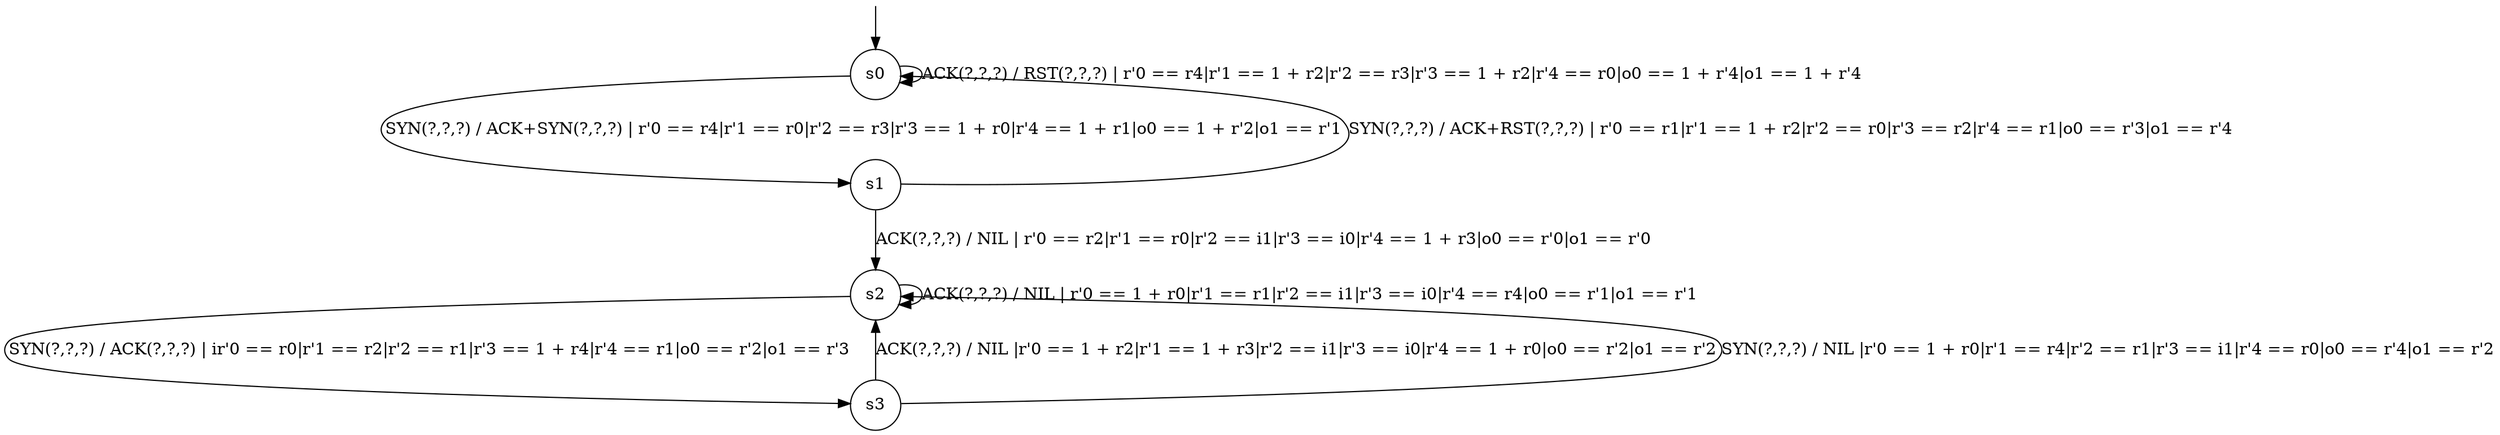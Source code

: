 
digraph g {

	s0 [shape="circle" label="s0"];
	s1 [shape="circle" label="s1"];
	s2 [shape="circle" label="s2"];
	s3 [shape="circle" label="s3"];
	s0 -> s0 [label="ACK(?,?,?) / RST(?,?,?) | r'0 == r4|r'1 == 1 + r2|r'2 == r3|r'3 == 1 + r2|r'4 == r0|o0 == 1 + r'4|o1 == 1 + r'4"];
	s0 -> s1 [label="SYN(?,?,?) / ACK+SYN(?,?,?) | r'0 == r4|r'1 == r0|r'2 == r3|r'3 == 1 + r0|r'4 == 1 + r1|o0 == 1 + r'2|o1 == r'1"];
	s1 -> s2 [label="ACK(?,?,?) / NIL | r'0 == r2|r'1 == r0|r'2 == i1|r'3 == i0|r'4 == 1 + r3|o0 == r'0|o1 == r'0"];
	s1 -> s0 [label="SYN(?,?,?) / ACK+RST(?,?,?) | r'0 == r1|r'1 == 1 + r2|r'2 == r0|r'3 == r2|r'4 == r1|o0 == r'3|o1 == r'4"];
	s2 -> s2 [label="ACK(?,?,?) / NIL | r'0 == 1 + r0|r'1 == r1|r'2 == i1|r'3 == i0|r'4 == r4|o0 == r'1|o1 == r'1"];
	s2 -> s3 [label="SYN(?,?,?) / ACK(?,?,?) | ir'0 == r0|r'1 == r2|r'2 == r1|r'3 == 1 + r4|r'4 == r1|o0 == r'2|o1 == r'3"];
	s3 -> s2 [label="ACK(?,?,?) / NIL |r'0 == 1 + r2|r'1 == 1 + r3|r'2 == i1|r'3 == i0|r'4 == 1 + r0|o0 == r'2|o1 == r'2"];
	s3 -> s2 [label="SYN(?,?,?) / NIL |r'0 == 1 + r0|r'1 == r4|r'2 == r1|r'3 == i1|r'4 == r0|o0 == r'4|o1 == r'2"];

__start0 [label="" shape="none" width="0" height="0"];
__start0 -> s0;

}
